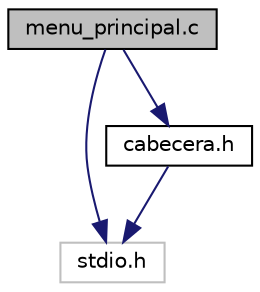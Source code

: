 digraph "menu_principal.c"
{
 // LATEX_PDF_SIZE
  edge [fontname="Helvetica",fontsize="10",labelfontname="Helvetica",labelfontsize="10"];
  node [fontname="Helvetica",fontsize="10",shape=record];
  Node1 [label="menu_principal.c",height=0.2,width=0.4,color="black", fillcolor="grey75", style="filled", fontcolor="black",tooltip="En este caso este es el menu principal, donde se encuentran y llaman todos lo metodos necesarios para..."];
  Node1 -> Node2 [color="midnightblue",fontsize="10",style="solid",fontname="Helvetica"];
  Node2 [label="stdio.h",height=0.2,width=0.4,color="grey75", fillcolor="white", style="filled",tooltip=" "];
  Node1 -> Node3 [color="midnightblue",fontsize="10",style="solid",fontname="Helvetica"];
  Node3 [label="cabecera.h",height=0.2,width=0.4,color="black", fillcolor="white", style="filled",URL="$cabecera_8h.html",tooltip="Esto de igual forma es una parte del programa, que, como se observa junta lasfunciones y librerias de..."];
  Node3 -> Node2 [color="midnightblue",fontsize="10",style="solid",fontname="Helvetica"];
}
